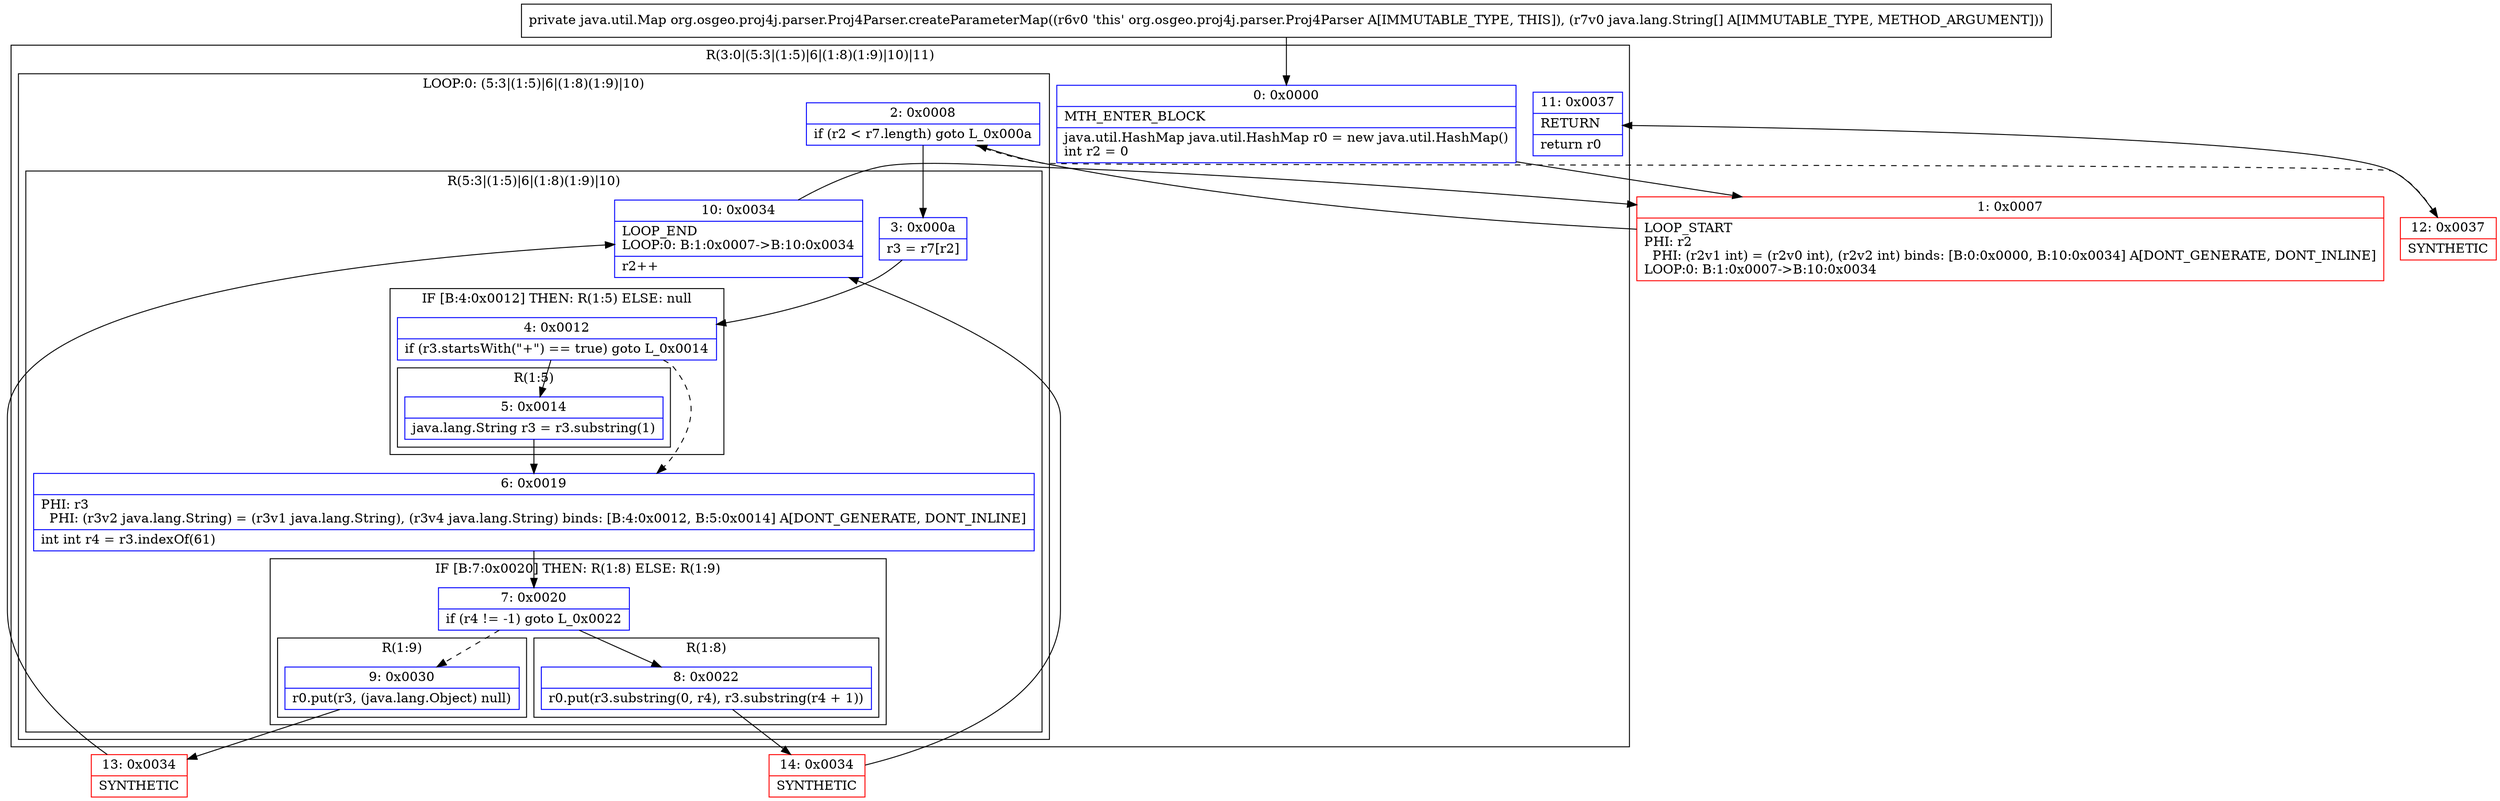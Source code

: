 digraph "CFG fororg.osgeo.proj4j.parser.Proj4Parser.createParameterMap([Ljava\/lang\/String;)Ljava\/util\/Map;" {
subgraph cluster_Region_199391710 {
label = "R(3:0|(5:3|(1:5)|6|(1:8)(1:9)|10)|11)";
node [shape=record,color=blue];
Node_0 [shape=record,label="{0\:\ 0x0000|MTH_ENTER_BLOCK\l|java.util.HashMap java.util.HashMap r0 = new java.util.HashMap()\lint r2 = 0\l}"];
subgraph cluster_LoopRegion_1231098402 {
label = "LOOP:0: (5:3|(1:5)|6|(1:8)(1:9)|10)";
node [shape=record,color=blue];
Node_2 [shape=record,label="{2\:\ 0x0008|if (r2 \< r7.length) goto L_0x000a\l}"];
subgraph cluster_Region_1055756342 {
label = "R(5:3|(1:5)|6|(1:8)(1:9)|10)";
node [shape=record,color=blue];
Node_3 [shape=record,label="{3\:\ 0x000a|r3 = r7[r2]\l}"];
subgraph cluster_IfRegion_478024095 {
label = "IF [B:4:0x0012] THEN: R(1:5) ELSE: null";
node [shape=record,color=blue];
Node_4 [shape=record,label="{4\:\ 0x0012|if (r3.startsWith(\"+\") == true) goto L_0x0014\l}"];
subgraph cluster_Region_23856911 {
label = "R(1:5)";
node [shape=record,color=blue];
Node_5 [shape=record,label="{5\:\ 0x0014|java.lang.String r3 = r3.substring(1)\l}"];
}
}
Node_6 [shape=record,label="{6\:\ 0x0019|PHI: r3 \l  PHI: (r3v2 java.lang.String) = (r3v1 java.lang.String), (r3v4 java.lang.String) binds: [B:4:0x0012, B:5:0x0014] A[DONT_GENERATE, DONT_INLINE]\l|int int r4 = r3.indexOf(61)\l}"];
subgraph cluster_IfRegion_651768508 {
label = "IF [B:7:0x0020] THEN: R(1:8) ELSE: R(1:9)";
node [shape=record,color=blue];
Node_7 [shape=record,label="{7\:\ 0x0020|if (r4 != \-1) goto L_0x0022\l}"];
subgraph cluster_Region_1389884128 {
label = "R(1:8)";
node [shape=record,color=blue];
Node_8 [shape=record,label="{8\:\ 0x0022|r0.put(r3.substring(0, r4), r3.substring(r4 + 1))\l}"];
}
subgraph cluster_Region_1102805018 {
label = "R(1:9)";
node [shape=record,color=blue];
Node_9 [shape=record,label="{9\:\ 0x0030|r0.put(r3, (java.lang.Object) null)\l}"];
}
}
Node_10 [shape=record,label="{10\:\ 0x0034|LOOP_END\lLOOP:0: B:1:0x0007\-\>B:10:0x0034\l|r2++\l}"];
}
}
Node_11 [shape=record,label="{11\:\ 0x0037|RETURN\l|return r0\l}"];
}
Node_1 [shape=record,color=red,label="{1\:\ 0x0007|LOOP_START\lPHI: r2 \l  PHI: (r2v1 int) = (r2v0 int), (r2v2 int) binds: [B:0:0x0000, B:10:0x0034] A[DONT_GENERATE, DONT_INLINE]\lLOOP:0: B:1:0x0007\-\>B:10:0x0034\l}"];
Node_12 [shape=record,color=red,label="{12\:\ 0x0037|SYNTHETIC\l}"];
Node_13 [shape=record,color=red,label="{13\:\ 0x0034|SYNTHETIC\l}"];
Node_14 [shape=record,color=red,label="{14\:\ 0x0034|SYNTHETIC\l}"];
MethodNode[shape=record,label="{private java.util.Map org.osgeo.proj4j.parser.Proj4Parser.createParameterMap((r6v0 'this' org.osgeo.proj4j.parser.Proj4Parser A[IMMUTABLE_TYPE, THIS]), (r7v0 java.lang.String[] A[IMMUTABLE_TYPE, METHOD_ARGUMENT])) }"];
MethodNode -> Node_0;
Node_0 -> Node_1;
Node_2 -> Node_3;
Node_2 -> Node_12[style=dashed];
Node_3 -> Node_4;
Node_4 -> Node_5;
Node_4 -> Node_6[style=dashed];
Node_5 -> Node_6;
Node_6 -> Node_7;
Node_7 -> Node_8;
Node_7 -> Node_9[style=dashed];
Node_8 -> Node_14;
Node_9 -> Node_13;
Node_10 -> Node_1;
Node_1 -> Node_2;
Node_12 -> Node_11;
Node_13 -> Node_10;
Node_14 -> Node_10;
}

